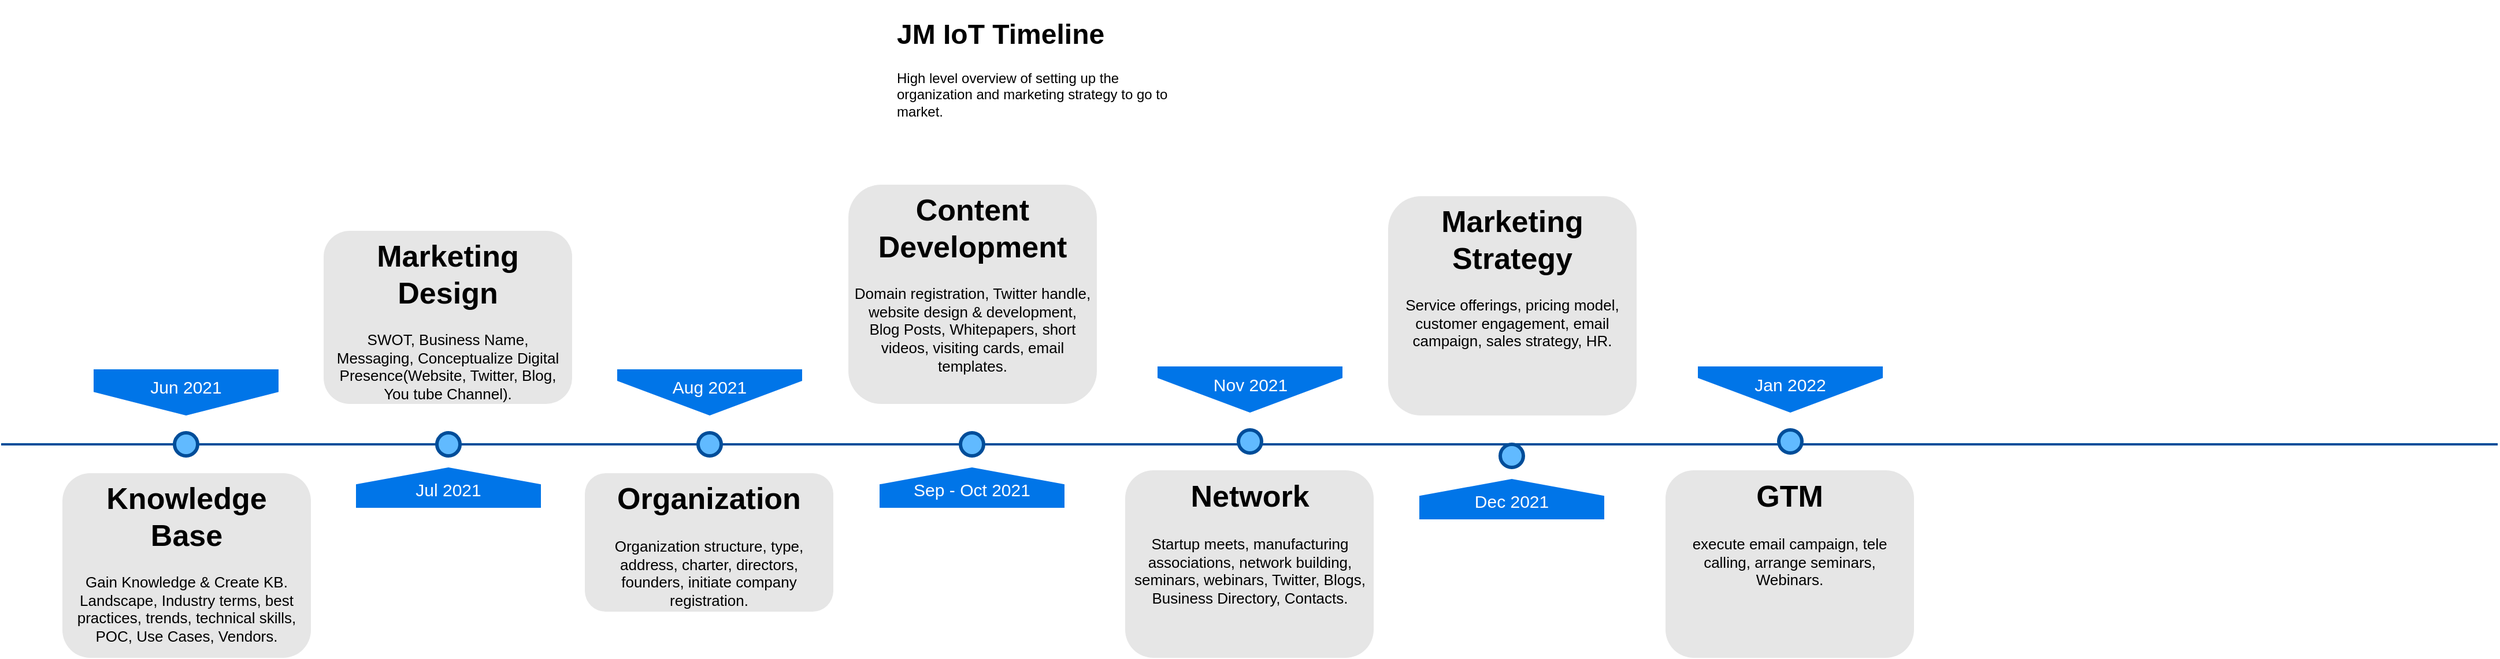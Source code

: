 <mxfile version="14.6.13" type="github">
  <diagram name="Timeline" id="82e54ff1-d628-8f03-85c4-9753963a91cd">
    <mxGraphModel dx="1289" dy="548" grid="1" gridSize="10" guides="1" tooltips="1" connect="1" arrows="1" fold="1" page="1" pageScale="1" pageWidth="1100" pageHeight="850" background="#ffffff" math="0" shadow="0">
      <root>
        <mxCell id="0" />
        <mxCell id="1" parent="0" />
        <mxCell id="4ec97bd9e5d20128-1" value="" style="line;strokeWidth=2;html=1;fillColor=none;fontSize=28;fontColor=#004D99;strokeColor=#004D99;" parent="1" vertex="1">
          <mxGeometry x="40" y="400" width="2160" height="10" as="geometry" />
        </mxCell>
        <mxCell id="4ec97bd9e5d20128-5" value="Jun 2021" style="shape=offPageConnector;whiteSpace=wrap;html=1;fillColor=#0075E8;fontSize=15;fontColor=#FFFFFF;size=0.509;verticalAlign=top;strokeColor=none;" parent="1" vertex="1">
          <mxGeometry x="120" y="340" width="160" height="40" as="geometry" />
        </mxCell>
        <mxCell id="4ec97bd9e5d20128-6" value="&lt;span&gt;Aug 2021&lt;/span&gt;" style="shape=offPageConnector;whiteSpace=wrap;html=1;fillColor=#0075E8;fontSize=15;fontColor=#FFFFFF;size=0.75;verticalAlign=top;strokeColor=none;" parent="1" vertex="1">
          <mxGeometry x="573" y="340" width="160" height="40" as="geometry" />
        </mxCell>
        <mxCell id="4ec97bd9e5d20128-7" value="&lt;span&gt;Jul 2021&lt;/span&gt;" style="shape=offPageConnector;whiteSpace=wrap;html=1;fillColor=#0075E8;fontSize=15;fontColor=#FFFFFF;size=0.418;flipV=1;verticalAlign=bottom;strokeColor=none;spacingBottom=4;" parent="1" vertex="1">
          <mxGeometry x="347" y="425" width="160" height="35" as="geometry" />
        </mxCell>
        <mxCell id="4ec97bd9e5d20128-8" value="&lt;span&gt;Sep - Oct 2021&lt;/span&gt;" style="shape=offPageConnector;whiteSpace=wrap;html=1;fillColor=#0075E8;fontSize=15;fontColor=#FFFFFF;size=0.418;flipV=1;verticalAlign=bottom;strokeColor=none;spacingBottom=4;" parent="1" vertex="1">
          <mxGeometry x="800" y="425" width="160" height="35" as="geometry" />
        </mxCell>
        <mxCell id="4ec97bd9e5d20128-9" value="" style="ellipse;whiteSpace=wrap;html=1;fillColor=#61BAFF;fontSize=28;fontColor=#004D99;strokeWidth=3;strokeColor=#004D99;" parent="1" vertex="1">
          <mxGeometry x="190" y="395" width="20" height="20" as="geometry" />
        </mxCell>
        <mxCell id="4ec97bd9e5d20128-10" value="" style="ellipse;whiteSpace=wrap;html=1;fillColor=#61BAFF;fontSize=28;fontColor=#004D99;strokeWidth=3;strokeColor=#004D99;" parent="1" vertex="1">
          <mxGeometry x="417" y="395" width="20" height="20" as="geometry" />
        </mxCell>
        <mxCell id="4ec97bd9e5d20128-11" value="" style="ellipse;whiteSpace=wrap;html=1;fillColor=#61BAFF;fontSize=28;fontColor=#004D99;strokeWidth=3;strokeColor=#004D99;" parent="1" vertex="1">
          <mxGeometry x="643" y="395" width="20" height="20" as="geometry" />
        </mxCell>
        <mxCell id="4ec97bd9e5d20128-13" value="" style="ellipse;whiteSpace=wrap;html=1;fillColor=#61BAFF;fontSize=28;fontColor=#004D99;strokeWidth=3;strokeColor=#004D99;" parent="1" vertex="1">
          <mxGeometry x="870" y="395" width="20" height="20" as="geometry" />
        </mxCell>
        <mxCell id="4ec97bd9e5d20128-14" value="&lt;h1&gt;Knowledge Base&lt;/h1&gt;&lt;p&gt;Gain Knowledge &amp;amp; Create KB. Landscape, Industry terms, best practices, trends, technical skills, POC, Use Cases, Vendors.&lt;/p&gt;" style="text;html=1;spacing=5;spacingTop=-20;whiteSpace=wrap;overflow=hidden;strokeColor=none;strokeWidth=3;fillColor=#E6E6E6;fontSize=13;fontColor=#000000;align=center;rounded=1;" parent="1" vertex="1">
          <mxGeometry x="93" y="430" width="215" height="160" as="geometry" />
        </mxCell>
        <mxCell id="4ec97bd9e5d20128-16" value="&lt;h1&gt;Marketing Design&lt;/h1&gt;&lt;p&gt;SWOT, Business Name, Messaging, Conceptualize Digital Presence(Website, Twitter, Blog, You tube Channel).&lt;/p&gt;" style="text;html=1;spacing=5;spacingTop=-20;whiteSpace=wrap;overflow=hidden;strokeColor=none;strokeWidth=3;fillColor=#E6E6E6;fontSize=13;fontColor=#000000;align=center;rounded=1;" parent="1" vertex="1">
          <mxGeometry x="319" y="220" width="215" height="150" as="geometry" />
        </mxCell>
        <mxCell id="4ec97bd9e5d20128-17" value="&lt;h1&gt;Organization&lt;/h1&gt;&lt;p&gt;Organization structure, type, address, charter, directors, founders, initiate company registration.&lt;/p&gt;" style="text;html=1;spacing=5;spacingTop=-20;whiteSpace=wrap;overflow=hidden;strokeColor=none;strokeWidth=3;fillColor=#E6E6E6;fontSize=13;fontColor=#000000;align=center;rounded=1;" parent="1" vertex="1">
          <mxGeometry x="545" y="430" width="215" height="120" as="geometry" />
        </mxCell>
        <mxCell id="4ec97bd9e5d20128-18" value="&lt;h1&gt;Content Development&lt;/h1&gt;&lt;p&gt;Domain registration, Twitter handle, website design &amp;amp; development, Blog Posts, Whitepapers, short videos, visiting cards, email templates.&lt;/p&gt;" style="text;html=1;spacing=5;spacingTop=-20;whiteSpace=wrap;overflow=hidden;strokeColor=none;strokeWidth=3;fillColor=#E6E6E6;fontSize=13;fontColor=#000000;align=center;rounded=1;" parent="1" vertex="1">
          <mxGeometry x="773" y="180" width="215" height="190" as="geometry" />
        </mxCell>
        <mxCell id="FcYWFymzcIVPby8048KE-2" value="&lt;span&gt;Dec 2021&lt;/span&gt;" style="shape=offPageConnector;whiteSpace=wrap;html=1;fillColor=#0075E8;fontSize=15;fontColor=#FFFFFF;size=0.418;flipV=1;verticalAlign=bottom;strokeColor=none;spacingBottom=4;" parent="1" vertex="1">
          <mxGeometry x="1267" y="435" width="160" height="35" as="geometry" />
        </mxCell>
        <mxCell id="FcYWFymzcIVPby8048KE-3" value="" style="ellipse;whiteSpace=wrap;html=1;fillColor=#61BAFF;fontSize=28;fontColor=#004D99;strokeWidth=3;strokeColor=#004D99;" parent="1" vertex="1">
          <mxGeometry x="1337" y="405" width="20" height="20" as="geometry" />
        </mxCell>
        <mxCell id="FcYWFymzcIVPby8048KE-4" value="&lt;h1&gt;Marketing Strategy&lt;/h1&gt;&lt;p&gt;Service offerings, pricing model, customer engagement, email campaign, sales strategy, HR.&lt;/p&gt;" style="text;html=1;spacing=5;spacingTop=-20;whiteSpace=wrap;overflow=hidden;strokeColor=none;strokeWidth=3;fillColor=#E6E6E6;fontSize=13;fontColor=#000000;align=center;rounded=1;" parent="1" vertex="1">
          <mxGeometry x="1240" y="190" width="215" height="190" as="geometry" />
        </mxCell>
        <mxCell id="FcYWFymzcIVPby8048KE-5" value="Nov 2021" style="shape=offPageConnector;whiteSpace=wrap;html=1;fillColor=#0075E8;fontSize=15;fontColor=#FFFFFF;size=0.75;verticalAlign=top;strokeColor=none;" parent="1" vertex="1">
          <mxGeometry x="1040.5" y="337.5" width="160" height="40" as="geometry" />
        </mxCell>
        <mxCell id="FcYWFymzcIVPby8048KE-6" value="" style="ellipse;whiteSpace=wrap;html=1;fillColor=#61BAFF;fontSize=28;fontColor=#004D99;strokeWidth=3;strokeColor=#004D99;" parent="1" vertex="1">
          <mxGeometry x="1110.5" y="392.5" width="20" height="20" as="geometry" />
        </mxCell>
        <mxCell id="FcYWFymzcIVPby8048KE-7" value="&lt;h1&gt;Network&lt;/h1&gt;S&lt;span&gt;tartup meets, manufacturing associations, network building, seminars, webinars, Twitter, Blogs, Business Directory, Contacts.&lt;/span&gt;" style="text;html=1;spacing=5;spacingTop=-20;whiteSpace=wrap;overflow=hidden;strokeColor=none;strokeWidth=3;fillColor=#E6E6E6;fontSize=13;fontColor=#000000;align=center;rounded=1;" parent="1" vertex="1">
          <mxGeometry x="1012.5" y="427.5" width="215" height="162.5" as="geometry" />
        </mxCell>
        <mxCell id="7DRe7FKN6Puq4N5RjZt3-1" value="Jan 2022" style="shape=offPageConnector;whiteSpace=wrap;html=1;fillColor=#0075E8;fontSize=15;fontColor=#FFFFFF;size=0.75;verticalAlign=top;strokeColor=none;" vertex="1" parent="1">
          <mxGeometry x="1508" y="337.5" width="160" height="40" as="geometry" />
        </mxCell>
        <mxCell id="7DRe7FKN6Puq4N5RjZt3-2" value="" style="ellipse;whiteSpace=wrap;html=1;fillColor=#61BAFF;fontSize=28;fontColor=#004D99;strokeWidth=3;strokeColor=#004D99;" vertex="1" parent="1">
          <mxGeometry x="1578" y="392.5" width="20" height="20" as="geometry" />
        </mxCell>
        <mxCell id="7DRe7FKN6Puq4N5RjZt3-3" value="&lt;h1&gt;GTM&lt;/h1&gt;&lt;span&gt;execute email campaign, tele calling, arrange seminars, Webinars.&lt;/span&gt;" style="text;html=1;spacing=5;spacingTop=-20;whiteSpace=wrap;overflow=hidden;strokeColor=none;strokeWidth=3;fillColor=#E6E6E6;fontSize=13;fontColor=#000000;align=center;rounded=1;" vertex="1" parent="1">
          <mxGeometry x="1480" y="427.5" width="215" height="162.5" as="geometry" />
        </mxCell>
        <mxCell id="7DRe7FKN6Puq4N5RjZt3-4" value="&lt;h1&gt;JM IoT Timeline&lt;/h1&gt;&lt;p&gt;High level overview of setting up the organization and marketing strategy to go to market.&lt;/p&gt;" style="text;html=1;strokeColor=none;fillColor=none;spacing=5;spacingTop=-20;whiteSpace=wrap;overflow=hidden;rounded=0;" vertex="1" parent="1">
          <mxGeometry x="810" y="30" width="264.5" height="120" as="geometry" />
        </mxCell>
      </root>
    </mxGraphModel>
  </diagram>
</mxfile>

